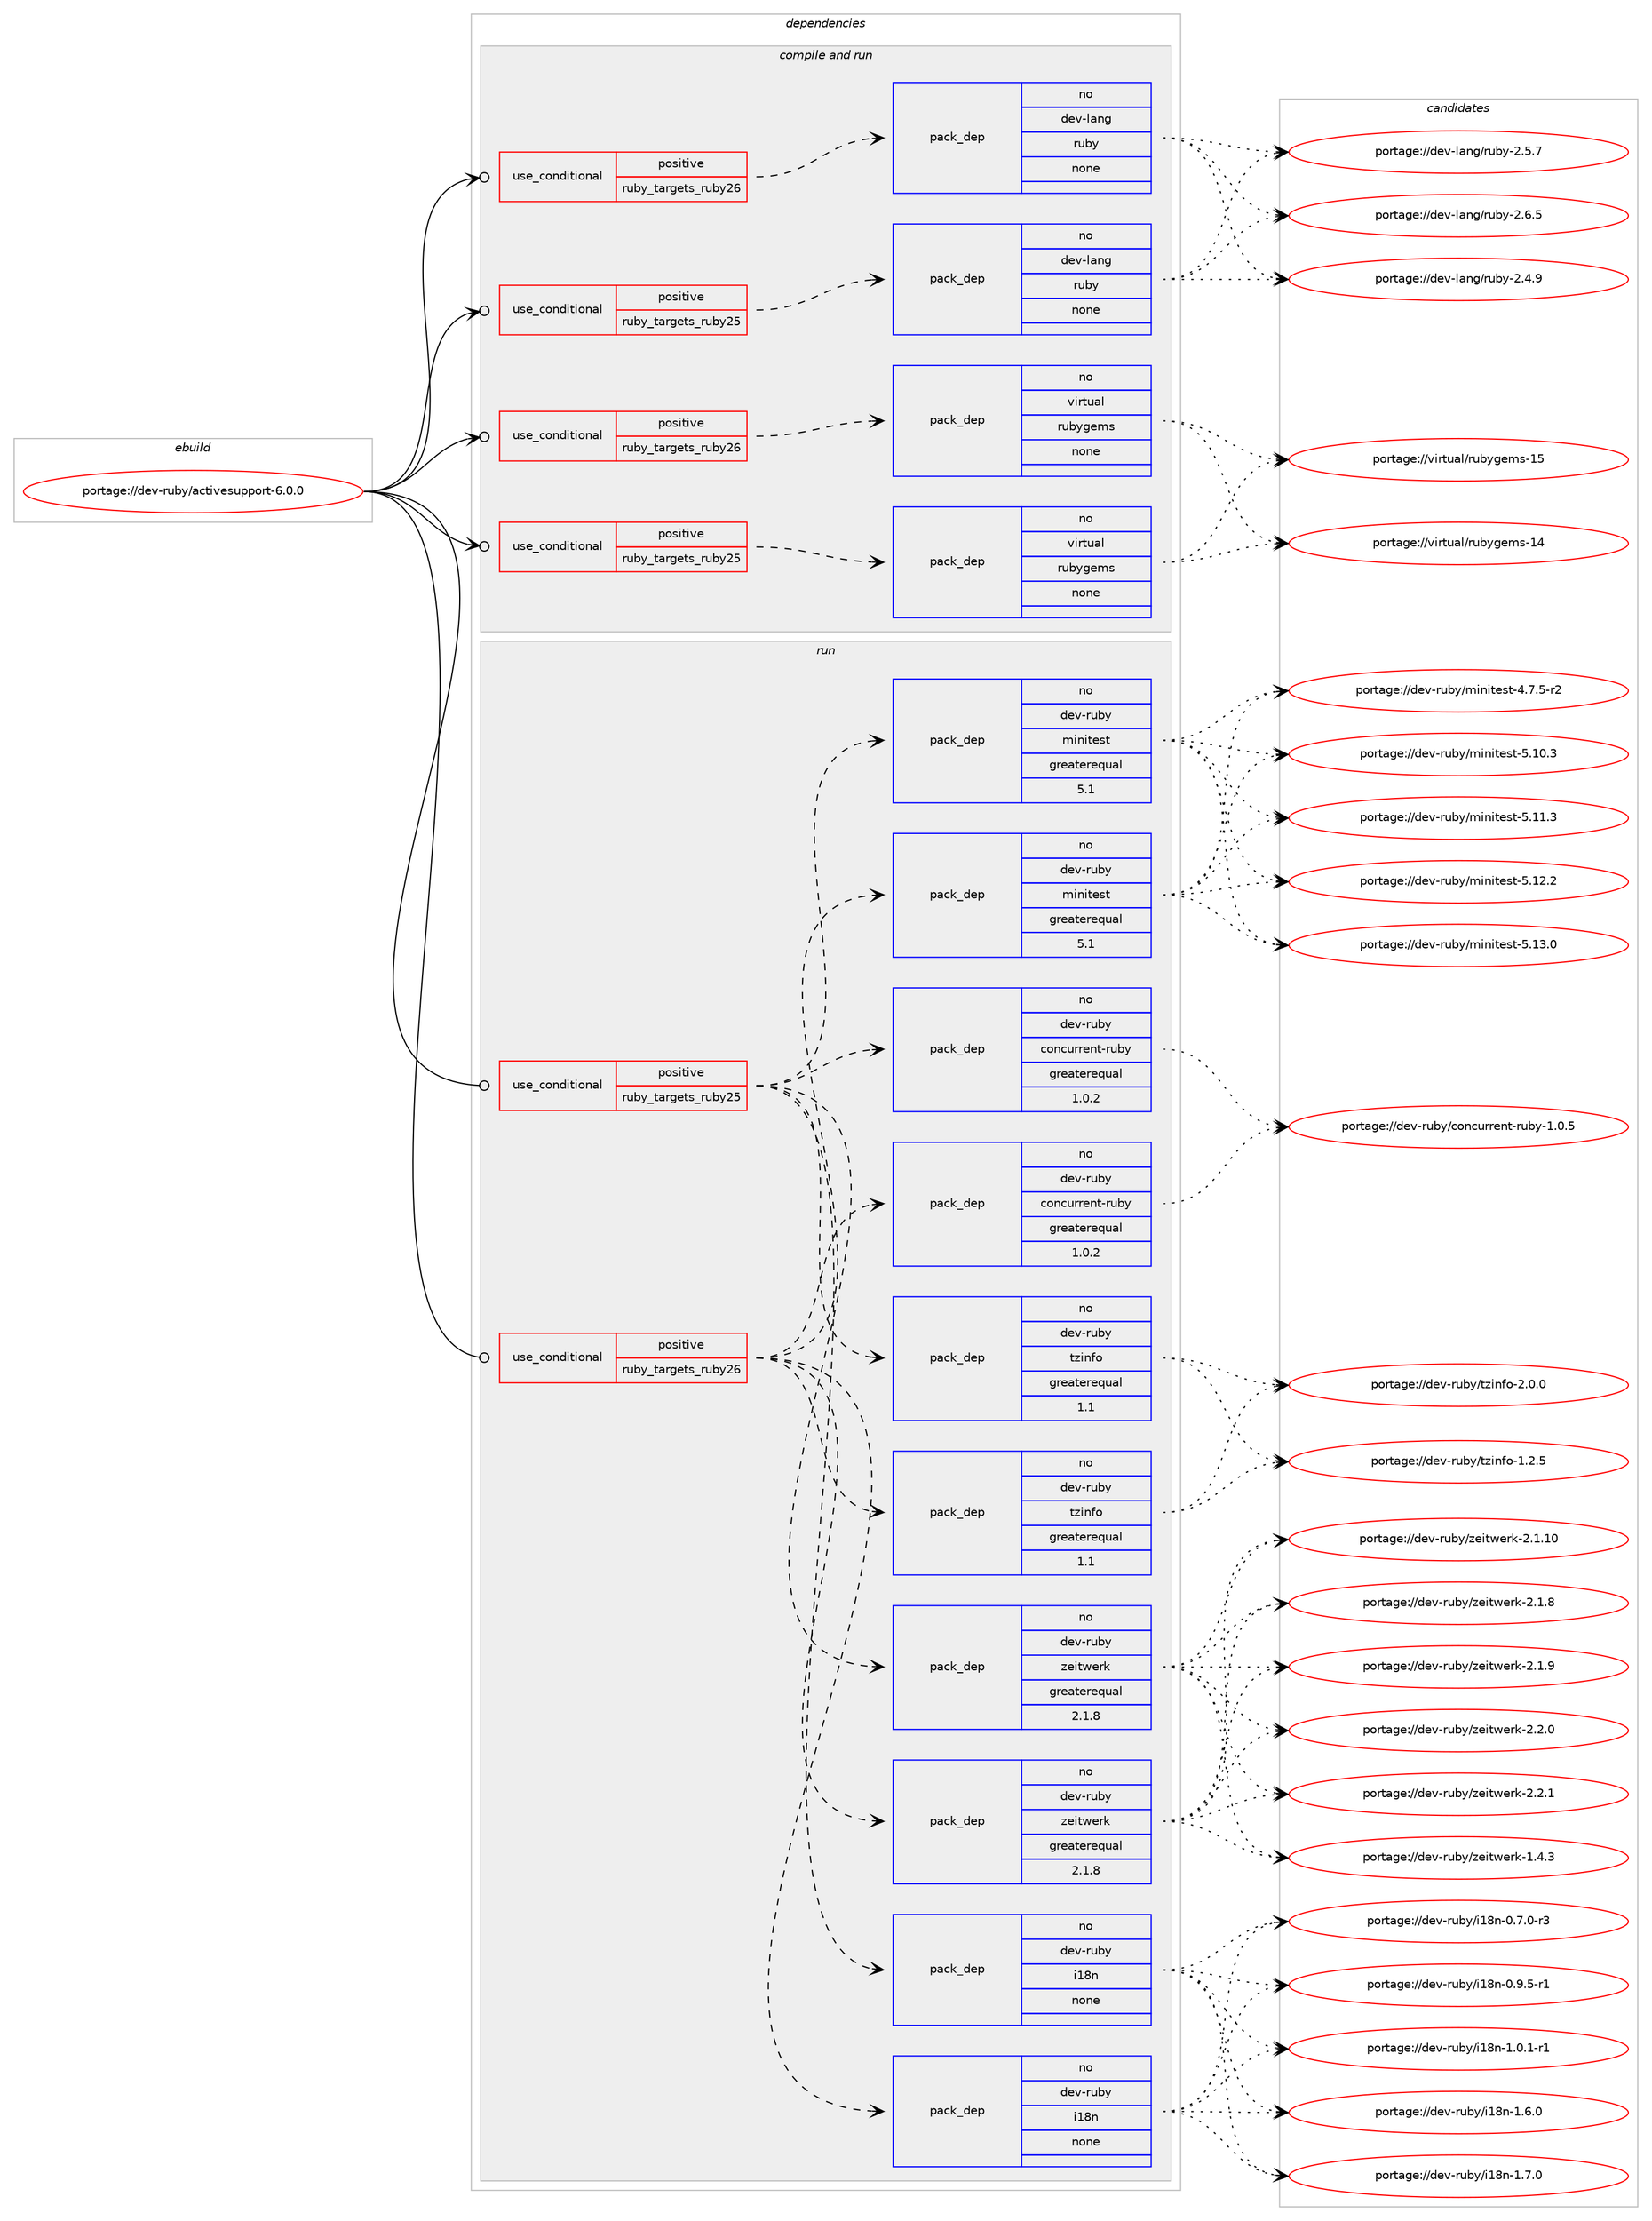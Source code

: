 digraph prolog {

# *************
# Graph options
# *************

newrank=true;
concentrate=true;
compound=true;
graph [rankdir=LR,fontname=Helvetica,fontsize=10,ranksep=1.5];#, ranksep=2.5, nodesep=0.2];
edge  [arrowhead=vee];
node  [fontname=Helvetica,fontsize=10];

# **********
# The ebuild
# **********

subgraph cluster_leftcol {
color=gray;
rank=same;
label=<<i>ebuild</i>>;
id [label="portage://dev-ruby/activesupport-6.0.0", color=red, width=4, href="../dev-ruby/activesupport-6.0.0.svg"];
}

# ****************
# The dependencies
# ****************

subgraph cluster_midcol {
color=gray;
label=<<i>dependencies</i>>;
subgraph cluster_compile {
fillcolor="#eeeeee";
style=filled;
label=<<i>compile</i>>;
}
subgraph cluster_compileandrun {
fillcolor="#eeeeee";
style=filled;
label=<<i>compile and run</i>>;
subgraph cond46768 {
dependency210699 [label=<<TABLE BORDER="0" CELLBORDER="1" CELLSPACING="0" CELLPADDING="4"><TR><TD ROWSPAN="3" CELLPADDING="10">use_conditional</TD></TR><TR><TD>positive</TD></TR><TR><TD>ruby_targets_ruby25</TD></TR></TABLE>>, shape=none, color=red];
subgraph pack160477 {
dependency210700 [label=<<TABLE BORDER="0" CELLBORDER="1" CELLSPACING="0" CELLPADDING="4" WIDTH="220"><TR><TD ROWSPAN="6" CELLPADDING="30">pack_dep</TD></TR><TR><TD WIDTH="110">no</TD></TR><TR><TD>dev-lang</TD></TR><TR><TD>ruby</TD></TR><TR><TD>none</TD></TR><TR><TD></TD></TR></TABLE>>, shape=none, color=blue];
}
dependency210699:e -> dependency210700:w [weight=20,style="dashed",arrowhead="vee"];
}
id:e -> dependency210699:w [weight=20,style="solid",arrowhead="odotvee"];
subgraph cond46769 {
dependency210701 [label=<<TABLE BORDER="0" CELLBORDER="1" CELLSPACING="0" CELLPADDING="4"><TR><TD ROWSPAN="3" CELLPADDING="10">use_conditional</TD></TR><TR><TD>positive</TD></TR><TR><TD>ruby_targets_ruby25</TD></TR></TABLE>>, shape=none, color=red];
subgraph pack160478 {
dependency210702 [label=<<TABLE BORDER="0" CELLBORDER="1" CELLSPACING="0" CELLPADDING="4" WIDTH="220"><TR><TD ROWSPAN="6" CELLPADDING="30">pack_dep</TD></TR><TR><TD WIDTH="110">no</TD></TR><TR><TD>virtual</TD></TR><TR><TD>rubygems</TD></TR><TR><TD>none</TD></TR><TR><TD></TD></TR></TABLE>>, shape=none, color=blue];
}
dependency210701:e -> dependency210702:w [weight=20,style="dashed",arrowhead="vee"];
}
id:e -> dependency210701:w [weight=20,style="solid",arrowhead="odotvee"];
subgraph cond46770 {
dependency210703 [label=<<TABLE BORDER="0" CELLBORDER="1" CELLSPACING="0" CELLPADDING="4"><TR><TD ROWSPAN="3" CELLPADDING="10">use_conditional</TD></TR><TR><TD>positive</TD></TR><TR><TD>ruby_targets_ruby26</TD></TR></TABLE>>, shape=none, color=red];
subgraph pack160479 {
dependency210704 [label=<<TABLE BORDER="0" CELLBORDER="1" CELLSPACING="0" CELLPADDING="4" WIDTH="220"><TR><TD ROWSPAN="6" CELLPADDING="30">pack_dep</TD></TR><TR><TD WIDTH="110">no</TD></TR><TR><TD>dev-lang</TD></TR><TR><TD>ruby</TD></TR><TR><TD>none</TD></TR><TR><TD></TD></TR></TABLE>>, shape=none, color=blue];
}
dependency210703:e -> dependency210704:w [weight=20,style="dashed",arrowhead="vee"];
}
id:e -> dependency210703:w [weight=20,style="solid",arrowhead="odotvee"];
subgraph cond46771 {
dependency210705 [label=<<TABLE BORDER="0" CELLBORDER="1" CELLSPACING="0" CELLPADDING="4"><TR><TD ROWSPAN="3" CELLPADDING="10">use_conditional</TD></TR><TR><TD>positive</TD></TR><TR><TD>ruby_targets_ruby26</TD></TR></TABLE>>, shape=none, color=red];
subgraph pack160480 {
dependency210706 [label=<<TABLE BORDER="0" CELLBORDER="1" CELLSPACING="0" CELLPADDING="4" WIDTH="220"><TR><TD ROWSPAN="6" CELLPADDING="30">pack_dep</TD></TR><TR><TD WIDTH="110">no</TD></TR><TR><TD>virtual</TD></TR><TR><TD>rubygems</TD></TR><TR><TD>none</TD></TR><TR><TD></TD></TR></TABLE>>, shape=none, color=blue];
}
dependency210705:e -> dependency210706:w [weight=20,style="dashed",arrowhead="vee"];
}
id:e -> dependency210705:w [weight=20,style="solid",arrowhead="odotvee"];
}
subgraph cluster_run {
fillcolor="#eeeeee";
style=filled;
label=<<i>run</i>>;
subgraph cond46772 {
dependency210707 [label=<<TABLE BORDER="0" CELLBORDER="1" CELLSPACING="0" CELLPADDING="4"><TR><TD ROWSPAN="3" CELLPADDING="10">use_conditional</TD></TR><TR><TD>positive</TD></TR><TR><TD>ruby_targets_ruby25</TD></TR></TABLE>>, shape=none, color=red];
subgraph pack160481 {
dependency210708 [label=<<TABLE BORDER="0" CELLBORDER="1" CELLSPACING="0" CELLPADDING="4" WIDTH="220"><TR><TD ROWSPAN="6" CELLPADDING="30">pack_dep</TD></TR><TR><TD WIDTH="110">no</TD></TR><TR><TD>dev-ruby</TD></TR><TR><TD>concurrent-ruby</TD></TR><TR><TD>greaterequal</TD></TR><TR><TD>1.0.2</TD></TR></TABLE>>, shape=none, color=blue];
}
dependency210707:e -> dependency210708:w [weight=20,style="dashed",arrowhead="vee"];
subgraph pack160482 {
dependency210709 [label=<<TABLE BORDER="0" CELLBORDER="1" CELLSPACING="0" CELLPADDING="4" WIDTH="220"><TR><TD ROWSPAN="6" CELLPADDING="30">pack_dep</TD></TR><TR><TD WIDTH="110">no</TD></TR><TR><TD>dev-ruby</TD></TR><TR><TD>i18n</TD></TR><TR><TD>none</TD></TR><TR><TD></TD></TR></TABLE>>, shape=none, color=blue];
}
dependency210707:e -> dependency210709:w [weight=20,style="dashed",arrowhead="vee"];
subgraph pack160483 {
dependency210710 [label=<<TABLE BORDER="0" CELLBORDER="1" CELLSPACING="0" CELLPADDING="4" WIDTH="220"><TR><TD ROWSPAN="6" CELLPADDING="30">pack_dep</TD></TR><TR><TD WIDTH="110">no</TD></TR><TR><TD>dev-ruby</TD></TR><TR><TD>tzinfo</TD></TR><TR><TD>greaterequal</TD></TR><TR><TD>1.1</TD></TR></TABLE>>, shape=none, color=blue];
}
dependency210707:e -> dependency210710:w [weight=20,style="dashed",arrowhead="vee"];
subgraph pack160484 {
dependency210711 [label=<<TABLE BORDER="0" CELLBORDER="1" CELLSPACING="0" CELLPADDING="4" WIDTH="220"><TR><TD ROWSPAN="6" CELLPADDING="30">pack_dep</TD></TR><TR><TD WIDTH="110">no</TD></TR><TR><TD>dev-ruby</TD></TR><TR><TD>minitest</TD></TR><TR><TD>greaterequal</TD></TR><TR><TD>5.1</TD></TR></TABLE>>, shape=none, color=blue];
}
dependency210707:e -> dependency210711:w [weight=20,style="dashed",arrowhead="vee"];
subgraph pack160485 {
dependency210712 [label=<<TABLE BORDER="0" CELLBORDER="1" CELLSPACING="0" CELLPADDING="4" WIDTH="220"><TR><TD ROWSPAN="6" CELLPADDING="30">pack_dep</TD></TR><TR><TD WIDTH="110">no</TD></TR><TR><TD>dev-ruby</TD></TR><TR><TD>zeitwerk</TD></TR><TR><TD>greaterequal</TD></TR><TR><TD>2.1.8</TD></TR></TABLE>>, shape=none, color=blue];
}
dependency210707:e -> dependency210712:w [weight=20,style="dashed",arrowhead="vee"];
}
id:e -> dependency210707:w [weight=20,style="solid",arrowhead="odot"];
subgraph cond46773 {
dependency210713 [label=<<TABLE BORDER="0" CELLBORDER="1" CELLSPACING="0" CELLPADDING="4"><TR><TD ROWSPAN="3" CELLPADDING="10">use_conditional</TD></TR><TR><TD>positive</TD></TR><TR><TD>ruby_targets_ruby26</TD></TR></TABLE>>, shape=none, color=red];
subgraph pack160486 {
dependency210714 [label=<<TABLE BORDER="0" CELLBORDER="1" CELLSPACING="0" CELLPADDING="4" WIDTH="220"><TR><TD ROWSPAN="6" CELLPADDING="30">pack_dep</TD></TR><TR><TD WIDTH="110">no</TD></TR><TR><TD>dev-ruby</TD></TR><TR><TD>concurrent-ruby</TD></TR><TR><TD>greaterequal</TD></TR><TR><TD>1.0.2</TD></TR></TABLE>>, shape=none, color=blue];
}
dependency210713:e -> dependency210714:w [weight=20,style="dashed",arrowhead="vee"];
subgraph pack160487 {
dependency210715 [label=<<TABLE BORDER="0" CELLBORDER="1" CELLSPACING="0" CELLPADDING="4" WIDTH="220"><TR><TD ROWSPAN="6" CELLPADDING="30">pack_dep</TD></TR><TR><TD WIDTH="110">no</TD></TR><TR><TD>dev-ruby</TD></TR><TR><TD>i18n</TD></TR><TR><TD>none</TD></TR><TR><TD></TD></TR></TABLE>>, shape=none, color=blue];
}
dependency210713:e -> dependency210715:w [weight=20,style="dashed",arrowhead="vee"];
subgraph pack160488 {
dependency210716 [label=<<TABLE BORDER="0" CELLBORDER="1" CELLSPACING="0" CELLPADDING="4" WIDTH="220"><TR><TD ROWSPAN="6" CELLPADDING="30">pack_dep</TD></TR><TR><TD WIDTH="110">no</TD></TR><TR><TD>dev-ruby</TD></TR><TR><TD>tzinfo</TD></TR><TR><TD>greaterequal</TD></TR><TR><TD>1.1</TD></TR></TABLE>>, shape=none, color=blue];
}
dependency210713:e -> dependency210716:w [weight=20,style="dashed",arrowhead="vee"];
subgraph pack160489 {
dependency210717 [label=<<TABLE BORDER="0" CELLBORDER="1" CELLSPACING="0" CELLPADDING="4" WIDTH="220"><TR><TD ROWSPAN="6" CELLPADDING="30">pack_dep</TD></TR><TR><TD WIDTH="110">no</TD></TR><TR><TD>dev-ruby</TD></TR><TR><TD>minitest</TD></TR><TR><TD>greaterequal</TD></TR><TR><TD>5.1</TD></TR></TABLE>>, shape=none, color=blue];
}
dependency210713:e -> dependency210717:w [weight=20,style="dashed",arrowhead="vee"];
subgraph pack160490 {
dependency210718 [label=<<TABLE BORDER="0" CELLBORDER="1" CELLSPACING="0" CELLPADDING="4" WIDTH="220"><TR><TD ROWSPAN="6" CELLPADDING="30">pack_dep</TD></TR><TR><TD WIDTH="110">no</TD></TR><TR><TD>dev-ruby</TD></TR><TR><TD>zeitwerk</TD></TR><TR><TD>greaterequal</TD></TR><TR><TD>2.1.8</TD></TR></TABLE>>, shape=none, color=blue];
}
dependency210713:e -> dependency210718:w [weight=20,style="dashed",arrowhead="vee"];
}
id:e -> dependency210713:w [weight=20,style="solid",arrowhead="odot"];
}
}

# **************
# The candidates
# **************

subgraph cluster_choices {
rank=same;
color=gray;
label=<<i>candidates</i>>;

subgraph choice160477 {
color=black;
nodesep=1;
choiceportage10010111845108971101034711411798121455046524657 [label="portage://dev-lang/ruby-2.4.9", color=red, width=4,href="../dev-lang/ruby-2.4.9.svg"];
choiceportage10010111845108971101034711411798121455046534655 [label="portage://dev-lang/ruby-2.5.7", color=red, width=4,href="../dev-lang/ruby-2.5.7.svg"];
choiceportage10010111845108971101034711411798121455046544653 [label="portage://dev-lang/ruby-2.6.5", color=red, width=4,href="../dev-lang/ruby-2.6.5.svg"];
dependency210700:e -> choiceportage10010111845108971101034711411798121455046524657:w [style=dotted,weight="100"];
dependency210700:e -> choiceportage10010111845108971101034711411798121455046534655:w [style=dotted,weight="100"];
dependency210700:e -> choiceportage10010111845108971101034711411798121455046544653:w [style=dotted,weight="100"];
}
subgraph choice160478 {
color=black;
nodesep=1;
choiceportage118105114116117971084711411798121103101109115454952 [label="portage://virtual/rubygems-14", color=red, width=4,href="../virtual/rubygems-14.svg"];
choiceportage118105114116117971084711411798121103101109115454953 [label="portage://virtual/rubygems-15", color=red, width=4,href="../virtual/rubygems-15.svg"];
dependency210702:e -> choiceportage118105114116117971084711411798121103101109115454952:w [style=dotted,weight="100"];
dependency210702:e -> choiceportage118105114116117971084711411798121103101109115454953:w [style=dotted,weight="100"];
}
subgraph choice160479 {
color=black;
nodesep=1;
choiceportage10010111845108971101034711411798121455046524657 [label="portage://dev-lang/ruby-2.4.9", color=red, width=4,href="../dev-lang/ruby-2.4.9.svg"];
choiceportage10010111845108971101034711411798121455046534655 [label="portage://dev-lang/ruby-2.5.7", color=red, width=4,href="../dev-lang/ruby-2.5.7.svg"];
choiceportage10010111845108971101034711411798121455046544653 [label="portage://dev-lang/ruby-2.6.5", color=red, width=4,href="../dev-lang/ruby-2.6.5.svg"];
dependency210704:e -> choiceportage10010111845108971101034711411798121455046524657:w [style=dotted,weight="100"];
dependency210704:e -> choiceportage10010111845108971101034711411798121455046534655:w [style=dotted,weight="100"];
dependency210704:e -> choiceportage10010111845108971101034711411798121455046544653:w [style=dotted,weight="100"];
}
subgraph choice160480 {
color=black;
nodesep=1;
choiceportage118105114116117971084711411798121103101109115454952 [label="portage://virtual/rubygems-14", color=red, width=4,href="../virtual/rubygems-14.svg"];
choiceportage118105114116117971084711411798121103101109115454953 [label="portage://virtual/rubygems-15", color=red, width=4,href="../virtual/rubygems-15.svg"];
dependency210706:e -> choiceportage118105114116117971084711411798121103101109115454952:w [style=dotted,weight="100"];
dependency210706:e -> choiceportage118105114116117971084711411798121103101109115454953:w [style=dotted,weight="100"];
}
subgraph choice160481 {
color=black;
nodesep=1;
choiceportage10010111845114117981214799111110991171141141011101164511411798121454946484653 [label="portage://dev-ruby/concurrent-ruby-1.0.5", color=red, width=4,href="../dev-ruby/concurrent-ruby-1.0.5.svg"];
dependency210708:e -> choiceportage10010111845114117981214799111110991171141141011101164511411798121454946484653:w [style=dotted,weight="100"];
}
subgraph choice160482 {
color=black;
nodesep=1;
choiceportage10010111845114117981214710549561104548465546484511451 [label="portage://dev-ruby/i18n-0.7.0-r3", color=red, width=4,href="../dev-ruby/i18n-0.7.0-r3.svg"];
choiceportage10010111845114117981214710549561104548465746534511449 [label="portage://dev-ruby/i18n-0.9.5-r1", color=red, width=4,href="../dev-ruby/i18n-0.9.5-r1.svg"];
choiceportage10010111845114117981214710549561104549464846494511449 [label="portage://dev-ruby/i18n-1.0.1-r1", color=red, width=4,href="../dev-ruby/i18n-1.0.1-r1.svg"];
choiceportage1001011184511411798121471054956110454946544648 [label="portage://dev-ruby/i18n-1.6.0", color=red, width=4,href="../dev-ruby/i18n-1.6.0.svg"];
choiceportage1001011184511411798121471054956110454946554648 [label="portage://dev-ruby/i18n-1.7.0", color=red, width=4,href="../dev-ruby/i18n-1.7.0.svg"];
dependency210709:e -> choiceportage10010111845114117981214710549561104548465546484511451:w [style=dotted,weight="100"];
dependency210709:e -> choiceportage10010111845114117981214710549561104548465746534511449:w [style=dotted,weight="100"];
dependency210709:e -> choiceportage10010111845114117981214710549561104549464846494511449:w [style=dotted,weight="100"];
dependency210709:e -> choiceportage1001011184511411798121471054956110454946544648:w [style=dotted,weight="100"];
dependency210709:e -> choiceportage1001011184511411798121471054956110454946554648:w [style=dotted,weight="100"];
}
subgraph choice160483 {
color=black;
nodesep=1;
choiceportage100101118451141179812147116122105110102111454946504653 [label="portage://dev-ruby/tzinfo-1.2.5", color=red, width=4,href="../dev-ruby/tzinfo-1.2.5.svg"];
choiceportage100101118451141179812147116122105110102111455046484648 [label="portage://dev-ruby/tzinfo-2.0.0", color=red, width=4,href="../dev-ruby/tzinfo-2.0.0.svg"];
dependency210710:e -> choiceportage100101118451141179812147116122105110102111454946504653:w [style=dotted,weight="100"];
dependency210710:e -> choiceportage100101118451141179812147116122105110102111455046484648:w [style=dotted,weight="100"];
}
subgraph choice160484 {
color=black;
nodesep=1;
choiceportage1001011184511411798121471091051101051161011151164552465546534511450 [label="portage://dev-ruby/minitest-4.7.5-r2", color=red, width=4,href="../dev-ruby/minitest-4.7.5-r2.svg"];
choiceportage10010111845114117981214710910511010511610111511645534649484651 [label="portage://dev-ruby/minitest-5.10.3", color=red, width=4,href="../dev-ruby/minitest-5.10.3.svg"];
choiceportage10010111845114117981214710910511010511610111511645534649494651 [label="portage://dev-ruby/minitest-5.11.3", color=red, width=4,href="../dev-ruby/minitest-5.11.3.svg"];
choiceportage10010111845114117981214710910511010511610111511645534649504650 [label="portage://dev-ruby/minitest-5.12.2", color=red, width=4,href="../dev-ruby/minitest-5.12.2.svg"];
choiceportage10010111845114117981214710910511010511610111511645534649514648 [label="portage://dev-ruby/minitest-5.13.0", color=red, width=4,href="../dev-ruby/minitest-5.13.0.svg"];
dependency210711:e -> choiceportage1001011184511411798121471091051101051161011151164552465546534511450:w [style=dotted,weight="100"];
dependency210711:e -> choiceportage10010111845114117981214710910511010511610111511645534649484651:w [style=dotted,weight="100"];
dependency210711:e -> choiceportage10010111845114117981214710910511010511610111511645534649494651:w [style=dotted,weight="100"];
dependency210711:e -> choiceportage10010111845114117981214710910511010511610111511645534649504650:w [style=dotted,weight="100"];
dependency210711:e -> choiceportage10010111845114117981214710910511010511610111511645534649514648:w [style=dotted,weight="100"];
}
subgraph choice160485 {
color=black;
nodesep=1;
choiceportage100101118451141179812147122101105116119101114107454946524651 [label="portage://dev-ruby/zeitwerk-1.4.3", color=red, width=4,href="../dev-ruby/zeitwerk-1.4.3.svg"];
choiceportage10010111845114117981214712210110511611910111410745504649464948 [label="portage://dev-ruby/zeitwerk-2.1.10", color=red, width=4,href="../dev-ruby/zeitwerk-2.1.10.svg"];
choiceportage100101118451141179812147122101105116119101114107455046494656 [label="portage://dev-ruby/zeitwerk-2.1.8", color=red, width=4,href="../dev-ruby/zeitwerk-2.1.8.svg"];
choiceportage100101118451141179812147122101105116119101114107455046494657 [label="portage://dev-ruby/zeitwerk-2.1.9", color=red, width=4,href="../dev-ruby/zeitwerk-2.1.9.svg"];
choiceportage100101118451141179812147122101105116119101114107455046504648 [label="portage://dev-ruby/zeitwerk-2.2.0", color=red, width=4,href="../dev-ruby/zeitwerk-2.2.0.svg"];
choiceportage100101118451141179812147122101105116119101114107455046504649 [label="portage://dev-ruby/zeitwerk-2.2.1", color=red, width=4,href="../dev-ruby/zeitwerk-2.2.1.svg"];
dependency210712:e -> choiceportage100101118451141179812147122101105116119101114107454946524651:w [style=dotted,weight="100"];
dependency210712:e -> choiceportage10010111845114117981214712210110511611910111410745504649464948:w [style=dotted,weight="100"];
dependency210712:e -> choiceportage100101118451141179812147122101105116119101114107455046494656:w [style=dotted,weight="100"];
dependency210712:e -> choiceportage100101118451141179812147122101105116119101114107455046494657:w [style=dotted,weight="100"];
dependency210712:e -> choiceportage100101118451141179812147122101105116119101114107455046504648:w [style=dotted,weight="100"];
dependency210712:e -> choiceportage100101118451141179812147122101105116119101114107455046504649:w [style=dotted,weight="100"];
}
subgraph choice160486 {
color=black;
nodesep=1;
choiceportage10010111845114117981214799111110991171141141011101164511411798121454946484653 [label="portage://dev-ruby/concurrent-ruby-1.0.5", color=red, width=4,href="../dev-ruby/concurrent-ruby-1.0.5.svg"];
dependency210714:e -> choiceportage10010111845114117981214799111110991171141141011101164511411798121454946484653:w [style=dotted,weight="100"];
}
subgraph choice160487 {
color=black;
nodesep=1;
choiceportage10010111845114117981214710549561104548465546484511451 [label="portage://dev-ruby/i18n-0.7.0-r3", color=red, width=4,href="../dev-ruby/i18n-0.7.0-r3.svg"];
choiceportage10010111845114117981214710549561104548465746534511449 [label="portage://dev-ruby/i18n-0.9.5-r1", color=red, width=4,href="../dev-ruby/i18n-0.9.5-r1.svg"];
choiceportage10010111845114117981214710549561104549464846494511449 [label="portage://dev-ruby/i18n-1.0.1-r1", color=red, width=4,href="../dev-ruby/i18n-1.0.1-r1.svg"];
choiceportage1001011184511411798121471054956110454946544648 [label="portage://dev-ruby/i18n-1.6.0", color=red, width=4,href="../dev-ruby/i18n-1.6.0.svg"];
choiceportage1001011184511411798121471054956110454946554648 [label="portage://dev-ruby/i18n-1.7.0", color=red, width=4,href="../dev-ruby/i18n-1.7.0.svg"];
dependency210715:e -> choiceportage10010111845114117981214710549561104548465546484511451:w [style=dotted,weight="100"];
dependency210715:e -> choiceportage10010111845114117981214710549561104548465746534511449:w [style=dotted,weight="100"];
dependency210715:e -> choiceportage10010111845114117981214710549561104549464846494511449:w [style=dotted,weight="100"];
dependency210715:e -> choiceportage1001011184511411798121471054956110454946544648:w [style=dotted,weight="100"];
dependency210715:e -> choiceportage1001011184511411798121471054956110454946554648:w [style=dotted,weight="100"];
}
subgraph choice160488 {
color=black;
nodesep=1;
choiceportage100101118451141179812147116122105110102111454946504653 [label="portage://dev-ruby/tzinfo-1.2.5", color=red, width=4,href="../dev-ruby/tzinfo-1.2.5.svg"];
choiceportage100101118451141179812147116122105110102111455046484648 [label="portage://dev-ruby/tzinfo-2.0.0", color=red, width=4,href="../dev-ruby/tzinfo-2.0.0.svg"];
dependency210716:e -> choiceportage100101118451141179812147116122105110102111454946504653:w [style=dotted,weight="100"];
dependency210716:e -> choiceportage100101118451141179812147116122105110102111455046484648:w [style=dotted,weight="100"];
}
subgraph choice160489 {
color=black;
nodesep=1;
choiceportage1001011184511411798121471091051101051161011151164552465546534511450 [label="portage://dev-ruby/minitest-4.7.5-r2", color=red, width=4,href="../dev-ruby/minitest-4.7.5-r2.svg"];
choiceportage10010111845114117981214710910511010511610111511645534649484651 [label="portage://dev-ruby/minitest-5.10.3", color=red, width=4,href="../dev-ruby/minitest-5.10.3.svg"];
choiceportage10010111845114117981214710910511010511610111511645534649494651 [label="portage://dev-ruby/minitest-5.11.3", color=red, width=4,href="../dev-ruby/minitest-5.11.3.svg"];
choiceportage10010111845114117981214710910511010511610111511645534649504650 [label="portage://dev-ruby/minitest-5.12.2", color=red, width=4,href="../dev-ruby/minitest-5.12.2.svg"];
choiceportage10010111845114117981214710910511010511610111511645534649514648 [label="portage://dev-ruby/minitest-5.13.0", color=red, width=4,href="../dev-ruby/minitest-5.13.0.svg"];
dependency210717:e -> choiceportage1001011184511411798121471091051101051161011151164552465546534511450:w [style=dotted,weight="100"];
dependency210717:e -> choiceportage10010111845114117981214710910511010511610111511645534649484651:w [style=dotted,weight="100"];
dependency210717:e -> choiceportage10010111845114117981214710910511010511610111511645534649494651:w [style=dotted,weight="100"];
dependency210717:e -> choiceportage10010111845114117981214710910511010511610111511645534649504650:w [style=dotted,weight="100"];
dependency210717:e -> choiceportage10010111845114117981214710910511010511610111511645534649514648:w [style=dotted,weight="100"];
}
subgraph choice160490 {
color=black;
nodesep=1;
choiceportage100101118451141179812147122101105116119101114107454946524651 [label="portage://dev-ruby/zeitwerk-1.4.3", color=red, width=4,href="../dev-ruby/zeitwerk-1.4.3.svg"];
choiceportage10010111845114117981214712210110511611910111410745504649464948 [label="portage://dev-ruby/zeitwerk-2.1.10", color=red, width=4,href="../dev-ruby/zeitwerk-2.1.10.svg"];
choiceportage100101118451141179812147122101105116119101114107455046494656 [label="portage://dev-ruby/zeitwerk-2.1.8", color=red, width=4,href="../dev-ruby/zeitwerk-2.1.8.svg"];
choiceportage100101118451141179812147122101105116119101114107455046494657 [label="portage://dev-ruby/zeitwerk-2.1.9", color=red, width=4,href="../dev-ruby/zeitwerk-2.1.9.svg"];
choiceportage100101118451141179812147122101105116119101114107455046504648 [label="portage://dev-ruby/zeitwerk-2.2.0", color=red, width=4,href="../dev-ruby/zeitwerk-2.2.0.svg"];
choiceportage100101118451141179812147122101105116119101114107455046504649 [label="portage://dev-ruby/zeitwerk-2.2.1", color=red, width=4,href="../dev-ruby/zeitwerk-2.2.1.svg"];
dependency210718:e -> choiceportage100101118451141179812147122101105116119101114107454946524651:w [style=dotted,weight="100"];
dependency210718:e -> choiceportage10010111845114117981214712210110511611910111410745504649464948:w [style=dotted,weight="100"];
dependency210718:e -> choiceportage100101118451141179812147122101105116119101114107455046494656:w [style=dotted,weight="100"];
dependency210718:e -> choiceportage100101118451141179812147122101105116119101114107455046494657:w [style=dotted,weight="100"];
dependency210718:e -> choiceportage100101118451141179812147122101105116119101114107455046504648:w [style=dotted,weight="100"];
dependency210718:e -> choiceportage100101118451141179812147122101105116119101114107455046504649:w [style=dotted,weight="100"];
}
}

}
